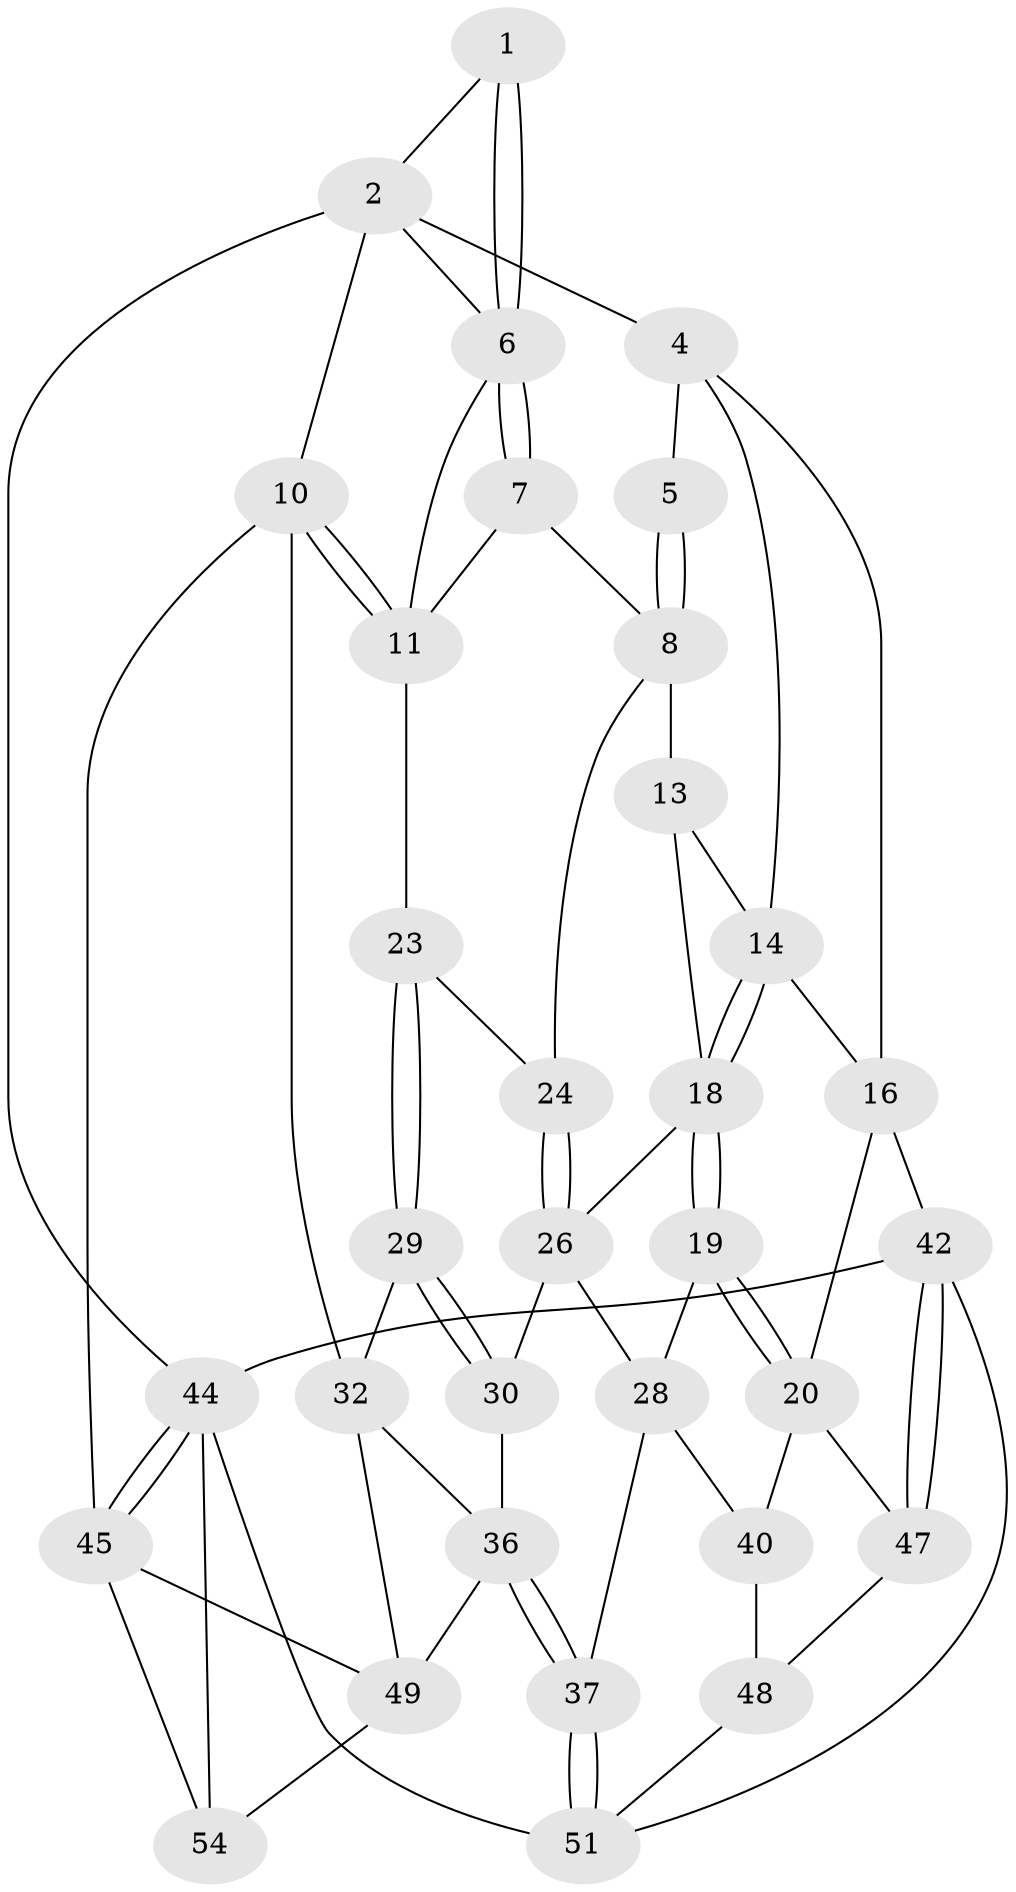 // original degree distribution, {3: 0.03636363636363636, 4: 0.21818181818181817, 5: 0.5818181818181818, 6: 0.16363636363636364}
// Generated by graph-tools (version 1.1) at 2025/42/03/06/25 10:42:33]
// undirected, 33 vertices, 73 edges
graph export_dot {
graph [start="1"]
  node [color=gray90,style=filled];
  1 [pos="+0.7888753940389445+0"];
  2 [pos="+0.8496525480208367+0",super="+3"];
  4 [pos="+0.3828598666755538+0"];
  5 [pos="+0.5604604036186533+0"];
  6 [pos="+0.7208327482580948+0.22839468486009634",super="+9"];
  7 [pos="+0.7104096855860442+0.2505668716592655"];
  8 [pos="+0.650010801490102+0.2551016697350059",super="+12"];
  10 [pos="+1+0.3492486427354127",super="+31"];
  11 [pos="+1+0.3225930164485177",super="+17"];
  13 [pos="+0.4868558072818057+0.2704888487316934"];
  14 [pos="+0.3472509561277274+0.12467246099965365",super="+15"];
  16 [pos="+0+0.3545921528680293",super="+22"];
  18 [pos="+0.32547456845020867+0.44088551954151256",super="+25"];
  19 [pos="+0.24278132143939546+0.5085492758772455"];
  20 [pos="+0.17330744095508668+0.5233125526378472",super="+21"];
  23 [pos="+0.7424796109798878+0.4564158985429128"];
  24 [pos="+0.6398296112387144+0.43174526176159106"];
  26 [pos="+0.5393071005816421+0.5104555097918625",super="+27"];
  28 [pos="+0.4914350570123724+0.5851810187245388",super="+38"];
  29 [pos="+0.7723704356591794+0.506548894014415",super="+34"];
  30 [pos="+0.5731947699604009+0.5544398566846124",super="+35"];
  32 [pos="+1+0.5848659389993228",super="+33"];
  36 [pos="+0.7091226422660758+0.7667952725106092",super="+39"];
  37 [pos="+0.6360288661397154+0.8415676288407241"];
  40 [pos="+0.3575324541096624+0.7600731116815822",super="+41"];
  42 [pos="+0+0.8672810063360679",super="+43"];
  44 [pos="+1+1",super="+55"];
  45 [pos="+1+1",super="+46"];
  47 [pos="+0.07591546230738204+0.8350603273781856"];
  48 [pos="+0.131430519505447+0.8609341659012025",super="+50"];
  49 [pos="+0.8629136523188533+0.8791699560412117",super="+53"];
  51 [pos="+0.6139577250188034+1",super="+52"];
  54 [pos="+0.8787929338902662+0.9630826193318577"];
  1 -- 2;
  1 -- 6;
  1 -- 6;
  2 -- 10;
  2 -- 4;
  2 -- 44;
  2 -- 6;
  4 -- 5;
  4 -- 16;
  4 -- 14;
  5 -- 8;
  5 -- 8;
  6 -- 7;
  6 -- 7;
  6 -- 11;
  7 -- 8;
  7 -- 11;
  8 -- 24;
  8 -- 13;
  10 -- 11;
  10 -- 11;
  10 -- 32;
  10 -- 45;
  11 -- 23;
  13 -- 14;
  13 -- 18;
  14 -- 18;
  14 -- 18;
  14 -- 16;
  16 -- 42 [weight=2];
  16 -- 20;
  18 -- 19;
  18 -- 19;
  18 -- 26;
  19 -- 20;
  19 -- 20;
  19 -- 28;
  20 -- 40;
  20 -- 47;
  23 -- 24;
  23 -- 29;
  23 -- 29;
  24 -- 26;
  24 -- 26;
  26 -- 28;
  26 -- 30;
  28 -- 40;
  28 -- 37;
  29 -- 30 [weight=2];
  29 -- 30;
  29 -- 32;
  30 -- 36;
  32 -- 49;
  32 -- 36;
  36 -- 37;
  36 -- 37;
  36 -- 49;
  37 -- 51;
  37 -- 51;
  40 -- 48 [weight=2];
  42 -- 47;
  42 -- 47;
  42 -- 51;
  42 -- 44;
  44 -- 45;
  44 -- 45;
  44 -- 51;
  44 -- 54;
  45 -- 54;
  45 -- 49;
  47 -- 48;
  48 -- 51;
  49 -- 54;
}
